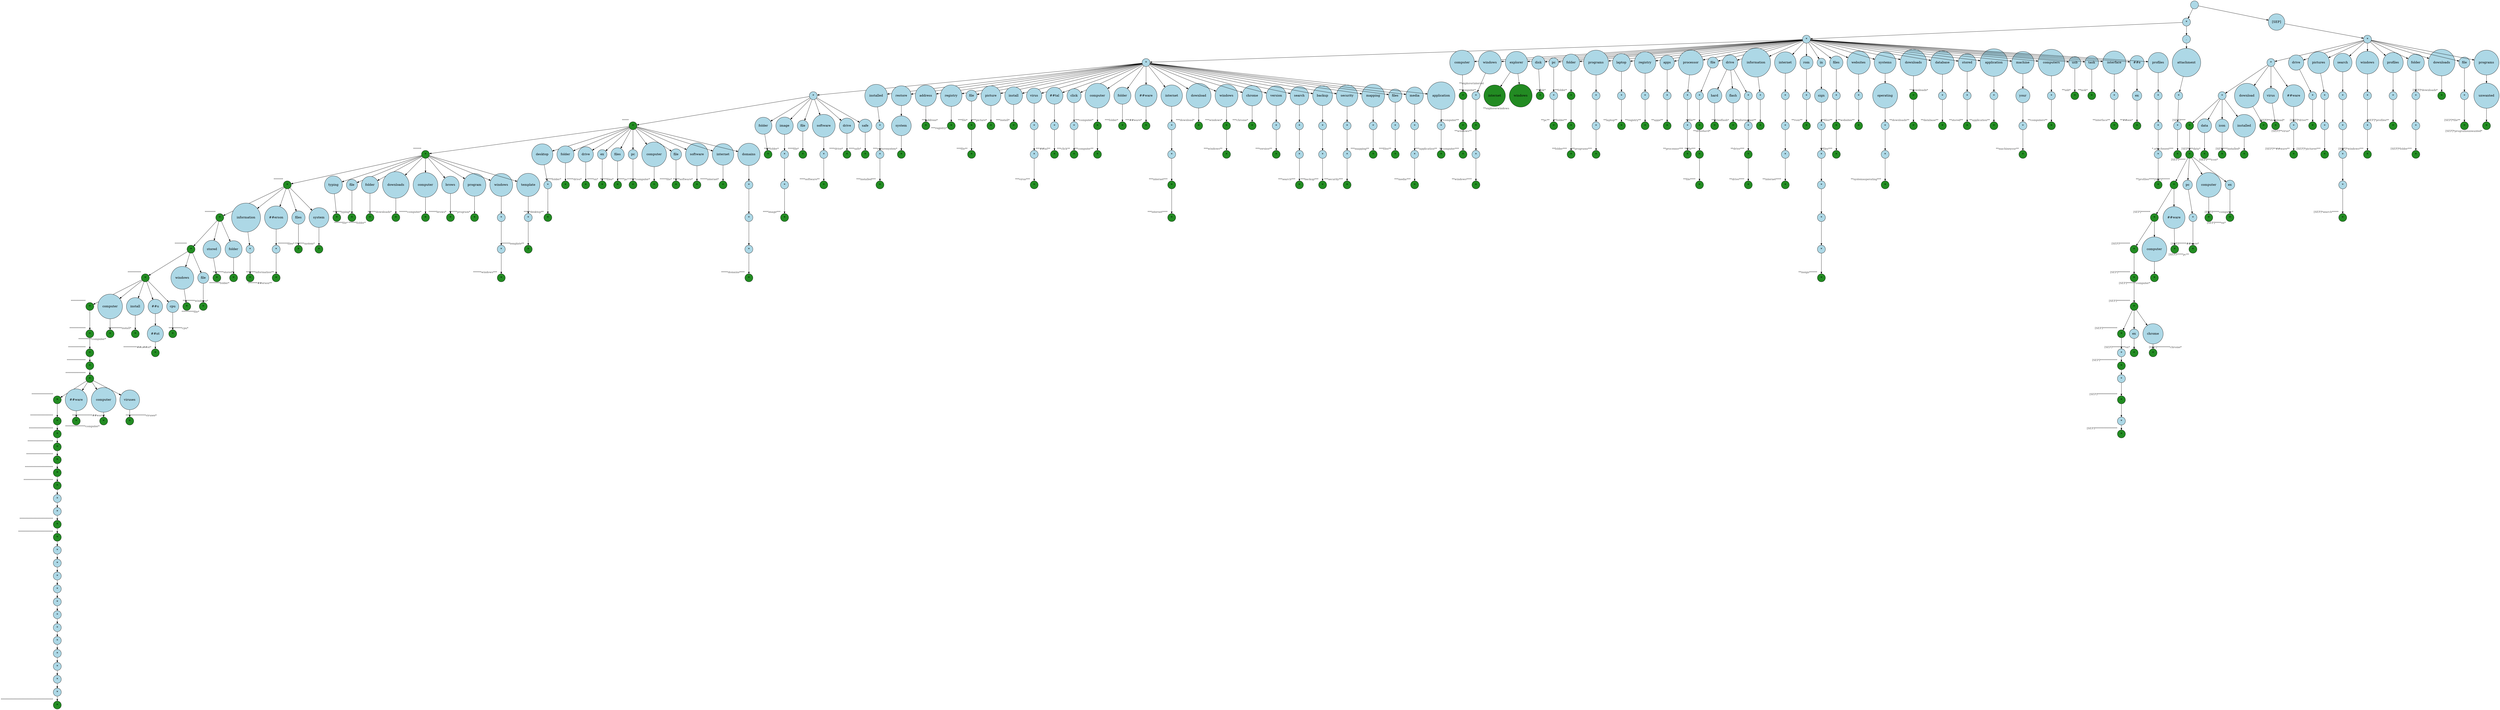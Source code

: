 digraph {
graph [
  nodesep=0.25,
  ranksep=0.3,
  splines=line
];
node [
  style=filled,
  fillcolor=lightblue,
  shape=circle
];
edge [
  arrowsize=0.8,
  color=black
];

94528248495312 [
  label=""
];
94528248534664 [
  label="*"
];
140706163447712 [
  label="*"
];
140706163447856 [
  label="*"
];
140706163448000 [
  label="*"
];
140706163448144 [
  label="*"
  xlabel=<<FONT COLOR="grey25" POINT-SIZE="12">*****</FONT>>
  fillcolor="forestgreen"
  color="black"
];
140706163448288 [
  label="*"
  xlabel=<<FONT COLOR="grey25" POINT-SIZE="12">******</FONT>>
  fillcolor="forestgreen"
  color="black"
];
140706163448432 [
  label="*"
  xlabel=<<FONT COLOR="grey25" POINT-SIZE="12">*******</FONT>>
  fillcolor="forestgreen"
  color="black"
];
140707357234288 [
  label="*"
  xlabel=<<FONT COLOR="grey25" POINT-SIZE="12">********</FONT>>
  fillcolor="forestgreen"
  color="black"
];
140707357235824 [
  label="*"
  xlabel=<<FONT COLOR="grey25" POINT-SIZE="12">*********</FONT>>
  fillcolor="forestgreen"
  color="black"
];
140707357232048 [
  label="*"
  xlabel=<<FONT COLOR="grey25" POINT-SIZE="12">**********</FONT>>
  fillcolor="forestgreen"
  color="black"
];
140707357232944 [
  label="*"
  xlabel=<<FONT COLOR="grey25" POINT-SIZE="12">***********</FONT>>
  fillcolor="forestgreen"
  color="black"
];
140707357239536 [
  label="*"
  xlabel=<<FONT COLOR="grey25" POINT-SIZE="12">************</FONT>>
  fillcolor="forestgreen"
  color="black"
];
140707357363440 [
  label="*"
  xlabel=<<FONT COLOR="grey25" POINT-SIZE="12">*************</FONT>>
  fillcolor="forestgreen"
  color="black"
];
140707357365040 [
  label="*"
  xlabel=<<FONT COLOR="grey25" POINT-SIZE="12">**************</FONT>>
  fillcolor="forestgreen"
  color="black"
];
140707357364080 [
  label="*"
  xlabel=<<FONT COLOR="grey25" POINT-SIZE="12">***************</FONT>>
  fillcolor="forestgreen"
  color="black"
];
140707357363376 [
  label="*"
  xlabel=<<FONT COLOR="grey25" POINT-SIZE="12">****************</FONT>>
  fillcolor="forestgreen"
  color="black"
];
140707357368624 [
  label="*"
  xlabel=<<FONT COLOR="grey25" POINT-SIZE="12">*****************</FONT>>
  fillcolor="forestgreen"
  color="black"
];
140707357369456 [
  label="*"
  xlabel=<<FONT COLOR="grey25" POINT-SIZE="12">******************</FONT>>
  fillcolor="forestgreen"
  color="black"
];
140707357371824 [
  label="*"
  xlabel=<<FONT COLOR="grey25" POINT-SIZE="12">*******************</FONT>>
  fillcolor="forestgreen"
  color="black"
];
140707357365104 [
  label="*"
  xlabel=<<FONT COLOR="grey25" POINT-SIZE="12">********************</FONT>>
  fillcolor="forestgreen"
  color="black"
];
140707357375728 [
  label="*"
  xlabel=<<FONT COLOR="grey25" POINT-SIZE="12">*********************</FONT>>
  fillcolor="forestgreen"
  color="black"
];
140707357374000 [
  label="*"
  xlabel=<<FONT COLOR="grey25" POINT-SIZE="12">**********************</FONT>>
  fillcolor="forestgreen"
  color="black"
];
140707357364976 [
  label="*"
];
140706162985280 [
  label="*"
];
140706162986240 [
  label="*"
  xlabel=<<FONT COLOR="grey25" POINT-SIZE="12">*************************</FONT>>
  fillcolor="forestgreen"
  color="black"
];
140706162986960 [
  label="*"
  xlabel=<<FONT COLOR="grey25" POINT-SIZE="12">**************************</FONT>>
  fillcolor="forestgreen"
  color="black"
];
140706162983280 [
  label="*"
];
140706162986000 [
  label="*"
];
140706162987200 [
  label="*"
];
140704979669584 [
  label="*"
];
140704979669904 [
  label="*"
];
140704979669504 [
  label="*"
];
140704979667104 [
  label="*"
];
140704979667904 [
  label="*"
];
140704979673264 [
  label="*"
];
140704979672384 [
  label="*"
];
140704979675104 [
  label="*"
];
140704979674384 [
  label="*"
];
140704979671824 [
  label="*"
  xlabel=<<FONT COLOR="grey25" POINT-SIZE="12">***************************************</FONT>>
  fillcolor="forestgreen"
  color="black"
];
140707357372656 [
  label="##ware"
];
140707357363632 [
  label="*"
  xlabel=<<FONT COLOR="grey25" POINT-SIZE="12">***************##ware*</FONT>>
  fillcolor="forestgreen"
  color="black"
];
140707357371568 [
  label="computer"
];
140706162988800 [
  label="*"
  xlabel=<<FONT COLOR="grey25" POINT-SIZE="12">***************computer*</FONT>>
  fillcolor="forestgreen"
  color="black"
];
140707357375600 [
  label="viruses"
];
140707357365232 [
  label="*"
  xlabel=<<FONT COLOR="grey25" POINT-SIZE="12">***************viruses*</FONT>>
  fillcolor="forestgreen"
  color="black"
];
140707357361392 [
  label="computer"
];
140707357375920 [
  label="*"
  xlabel=<<FONT COLOR="grey25" POINT-SIZE="12">**********computer*</FONT>>
  fillcolor="forestgreen"
  color="black"
];
140707357368432 [
  label="install"
];
140707357364208 [
  label="*"
  xlabel=<<FONT COLOR="grey25" POINT-SIZE="12">**********install*</FONT>>
  fillcolor="forestgreen"
  color="black"
];
140707357362480 [
  label="##u"
];
140707357368560 [
  label="##nt"
];
140707357372080 [
  label="*"
  xlabel=<<FONT COLOR="grey25" POINT-SIZE="12">**********##u##nt*</FONT>>
  fillcolor="forestgreen"
  color="black"
];
140707357362224 [
  label="cpu"
];
140707357365360 [
  label="*"
  xlabel=<<FONT COLOR="grey25" POINT-SIZE="12">**********cpu*</FONT>>
  fillcolor="forestgreen"
  color="black"
];
140707357374640 [
  label="windows"
];
140707357362736 [
  label="*"
  xlabel=<<FONT COLOR="grey25" POINT-SIZE="12">*********windows*</FONT>>
  fillcolor="forestgreen"
  color="black"
];
140707357363248 [
  label="file"
];
140707357362096 [
  label="*"
  xlabel=<<FONT COLOR="grey25" POINT-SIZE="12">*********file*</FONT>>
  fillcolor="forestgreen"
  color="black"
];
140707357371184 [
  label="stored"
];
140707357363888 [
  label="*"
  xlabel=<<FONT COLOR="grey25" POINT-SIZE="12">********stored*</FONT>>
  fillcolor="forestgreen"
  color="black"
];
140707357365680 [
  label="folder"
];
140707357368944 [
  label="*"
  xlabel=<<FONT COLOR="grey25" POINT-SIZE="12">********folder*</FONT>>
  fillcolor="forestgreen"
  color="black"
];
140707357360432 [
  label="information"
];
140707357366640 [
  label="*"
];
140707357364144 [
  label="*"
  xlabel=<<FONT COLOR="grey25" POINT-SIZE="12">*******information**</FONT>>
  fillcolor="forestgreen"
  color="black"
];
140707357367600 [
  label="##erson"
];
140707357374448 [
  label="*"
];
140707357370608 [
  label="*"
  xlabel=<<FONT COLOR="grey25" POINT-SIZE="12">*******##erson**</FONT>>
  fillcolor="forestgreen"
  color="black"
];
140707357362864 [
  label="files"
];
140707357371120 [
  label="*"
  xlabel=<<FONT COLOR="grey25" POINT-SIZE="12">*******files*</FONT>>
  fillcolor="forestgreen"
  color="black"
];
140707357370928 [
  label="system"
];
140707357367152 [
  label="*"
  xlabel=<<FONT COLOR="grey25" POINT-SIZE="12">*******system*</FONT>>
  fillcolor="forestgreen"
  color="black"
];
140707357367920 [
  label="typing"
];
140707357360944 [
  label="*"
  xlabel=<<FONT COLOR="grey25" POINT-SIZE="12">******typing*</FONT>>
  fillcolor="forestgreen"
  color="black"
];
140707357372912 [
  label="file"
];
140707357376048 [
  label="*"
  xlabel=<<FONT COLOR="grey25" POINT-SIZE="12">******file*</FONT>>
  fillcolor="forestgreen"
  color="black"
];
140707357362800 [
  label="folder"
];
140707357361776 [
  label="*"
  xlabel=<<FONT COLOR="grey25" POINT-SIZE="12">******folder*</FONT>>
  fillcolor="forestgreen"
  color="black"
];
140707357376432 [
  label="downloads"
];
140707357365744 [
  label="*"
  xlabel=<<FONT COLOR="grey25" POINT-SIZE="12">******downloads*</FONT>>
  fillcolor="forestgreen"
  color="black"
];
140707357372848 [
  label="computer"
];
140707357366512 [
  label="*"
  xlabel=<<FONT COLOR="grey25" POINT-SIZE="12">******computer*</FONT>>
  fillcolor="forestgreen"
  color="black"
];
140707357361456 [
  label="brows"
];
140707357360496 [
  label="*"
  xlabel=<<FONT COLOR="grey25" POINT-SIZE="12">******brows*</FONT>>
  fillcolor="forestgreen"
  color="black"
];
140707357366896 [
  label="program"
];
140707357364272 [
  label="*"
  xlabel=<<FONT COLOR="grey25" POINT-SIZE="12">******program*</FONT>>
  fillcolor="forestgreen"
  color="black"
];
140707357369712 [
  label="windows"
];
140707357374704 [
  label="*"
];
140707357365488 [
  label="*"
];
140707357370544 [
  label="*"
  xlabel=<<FONT COLOR="grey25" POINT-SIZE="12">******windows***</FONT>>
  fillcolor="forestgreen"
  color="black"
];
140707357375472 [
  label="template"
];
140707357371632 [
  label="*"
];
140707357373552 [
  label="*"
  xlabel=<<FONT COLOR="grey25" POINT-SIZE="12">******template**</FONT>>
  fillcolor="forestgreen"
  color="black"
];
140707357369776 [
  label="desktop"
];
140707357372400 [
  label="*"
];
140707357361136 [
  label="*"
  xlabel=<<FONT COLOR="grey25" POINT-SIZE="12">*****desktop**</FONT>>
  fillcolor="forestgreen"
  color="black"
];
140707357370096 [
  label="folder"
];
140707357360176 [
  label="*"
  xlabel=<<FONT COLOR="grey25" POINT-SIZE="12">*****folder*</FONT>>
  fillcolor="forestgreen"
  color="black"
];
140707357362928 [
  label="drive"
];
140707356775472 [
  label="*"
  xlabel=<<FONT COLOR="grey25" POINT-SIZE="12">*****drive*</FONT>>
  fillcolor="forestgreen"
  color="black"
];
140707357498496 [
  label="ex"
];
140707356778928 [
  label="*"
  xlabel=<<FONT COLOR="grey25" POINT-SIZE="12">*****ex*</FONT>>
  fillcolor="forestgreen"
  color="black"
];
140707356770992 [
  label="files"
];
140707356777200 [
  label="*"
  xlabel=<<FONT COLOR="grey25" POINT-SIZE="12">*****files*</FONT>>
  fillcolor="forestgreen"
  color="black"
];
140707357498640 [
  label="pc"
];
140707356770736 [
  label="*"
  xlabel=<<FONT COLOR="grey25" POINT-SIZE="12">*****pc*</FONT>>
  fillcolor="forestgreen"
  color="black"
];
140707356775984 [
  label="computer"
];
140707356780976 [
  label="*"
  xlabel=<<FONT COLOR="grey25" POINT-SIZE="12">*****computer*</FONT>>
  fillcolor="forestgreen"
  color="black"
];
140707356777328 [
  label="file"
];
140707356772208 [
  label="*"
  xlabel=<<FONT COLOR="grey25" POINT-SIZE="12">*****file*</FONT>>
  fillcolor="forestgreen"
  color="black"
];
140707356780400 [
  label="software"
];
140707356779824 [
  label="*"
  xlabel=<<FONT COLOR="grey25" POINT-SIZE="12">*****software*</FONT>>
  fillcolor="forestgreen"
  color="black"
];
140707356783472 [
  label="internet"
];
140707356781872 [
  label="*"
  xlabel=<<FONT COLOR="grey25" POINT-SIZE="12">*****internet*</FONT>>
  fillcolor="forestgreen"
  color="black"
];
140707356771504 [
  label="domains"
];
140707356782064 [
  label="*"
];
140707356772720 [
  label="*"
];
140707356779632 [
  label="*"
];
140707356785904 [
  label="*"
  xlabel=<<FONT COLOR="grey25" POINT-SIZE="12">*****domains****</FONT>>
  fillcolor="forestgreen"
  color="black"
];
140707356783024 [
  label="folder"
];
140707356783728 [
  label="*"
  xlabel=<<FONT COLOR="grey25" POINT-SIZE="12">****folder*</FONT>>
  fillcolor="forestgreen"
  color="black"
];
140707356786608 [
  label="image"
];
140707356780080 [
  label="*"
];
140707356772976 [
  label="*"
];
140707356784432 [
  label="*"
  xlabel=<<FONT COLOR="grey25" POINT-SIZE="12">****image***</FONT>>
  fillcolor="forestgreen"
  color="black"
];
140707356777520 [
  label="file"
];
140707356782896 [
  label="*"
  xlabel=<<FONT COLOR="grey25" POINT-SIZE="12">****file*</FONT>>
  fillcolor="forestgreen"
  color="black"
];
140707356779696 [
  label="software"
];
140707356782512 [
  label="*"
];
140707356773680 [
  label="*"
  xlabel=<<FONT COLOR="grey25" POINT-SIZE="12">****software**</FONT>>
  fillcolor="forestgreen"
  color="black"
];
140707356774704 [
  label="drive"
];
140707356782000 [
  label="*"
  xlabel=<<FONT COLOR="grey25" POINT-SIZE="12">****drive*</FONT>>
  fillcolor="forestgreen"
  color="black"
];
140707356781424 [
  label="safe"
];
140707356770800 [
  label="*"
  xlabel=<<FONT COLOR="grey25" POINT-SIZE="12">****safe*</FONT>>
  fillcolor="forestgreen"
  color="black"
];
140707356773616 [
  label="installed"
];
140707356780592 [
  label="*"
];
140707356784240 [
  label="*"
];
140707356785392 [
  label="*"
  xlabel=<<FONT COLOR="grey25" POINT-SIZE="12">***installed***</FONT>>
  fillcolor="forestgreen"
  color="black"
];
140707356776176 [
  label="restore"
];
140707356781232 [
  label="system"
];
140707356775408 [
  label="*"
  xlabel=<<FONT COLOR="grey25" POINT-SIZE="12">***restoresystem*</FONT>>
  fillcolor="forestgreen"
  color="black"
];
140707356782640 [
  label="address"
];
140707356784624 [
  label="*"
  xlabel=<<FONT COLOR="grey25" POINT-SIZE="12">***address*</FONT>>
  fillcolor="forestgreen"
  color="black"
];
140707356773232 [
  label="registry"
];
140707356774640 [
  label="*"
  xlabel=<<FONT COLOR="grey25" POINT-SIZE="12">***registry*</FONT>>
  fillcolor="forestgreen"
  color="black"
];
140707357500032 [
  label="file"
];
140707356784048 [
  label="*"
  xlabel=<<FONT COLOR="grey25" POINT-SIZE="12">***file*</FONT>>
  fillcolor="forestgreen"
  color="black"
];
140707356786352 [
  label="*"
  xlabel=<<FONT COLOR="grey25" POINT-SIZE="12">***file**</FONT>>
  fillcolor="forestgreen"
  color="black"
];
140707356780208 [
  label="picture"
];
140707356777456 [
  label="*"
  xlabel=<<FONT COLOR="grey25" POINT-SIZE="12">***picture*</FONT>>
  fillcolor="forestgreen"
  color="black"
];
140707356780464 [
  label="install"
];
140707356779056 [
  label="*"
  xlabel=<<FONT COLOR="grey25" POINT-SIZE="12">***install*</FONT>>
  fillcolor="forestgreen"
  color="black"
];
140707356780656 [
  label="virus"
];
140707356782832 [
  label="*"
];
140707356780912 [
  label="*"
];
140707356779888 [
  label="*"
  xlabel=<<FONT COLOR="grey25" POINT-SIZE="12">***virus***</FONT>>
  fillcolor="forestgreen"
  color="black"
];
140707356771440 [
  label="##tal"
];
140707356783216 [
  label="*"
];
140707356772528 [
  label="*"
  xlabel=<<FONT COLOR="grey25" POINT-SIZE="12">***##tal**</FONT>>
  fillcolor="forestgreen"
  color="black"
];
140707356778736 [
  label="click"
];
140707356779952 [
  label="*"
];
140707356777136 [
  label="*"
  xlabel=<<FONT COLOR="grey25" POINT-SIZE="12">***click**</FONT>>
  fillcolor="forestgreen"
  color="black"
];
140707356770352 [
  label="computer"
];
140707356778864 [
  label="*"
  xlabel=<<FONT COLOR="grey25" POINT-SIZE="12">***computer*</FONT>>
  fillcolor="forestgreen"
  color="black"
];
140707356775792 [
  label="*"
  xlabel=<<FONT COLOR="grey25" POINT-SIZE="12">***computer**</FONT>>
  fillcolor="forestgreen"
  color="black"
];
140707356785712 [
  label="folder"
];
140707356775152 [
  label="*"
  xlabel=<<FONT COLOR="grey25" POINT-SIZE="12">***folder*</FONT>>
  fillcolor="forestgreen"
  color="black"
];
140707356770928 [
  label="##ware"
];
140707356786288 [
  label="*"
  xlabel=<<FONT COLOR="grey25" POINT-SIZE="12">***##ware*</FONT>>
  fillcolor="forestgreen"
  color="black"
];
140707356785008 [
  label="internet"
];
140707356784304 [
  label="*"
];
140707356782960 [
  label="*"
];
140707356771952 [
  label="*"
  xlabel=<<FONT COLOR="grey25" POINT-SIZE="12">***internet***</FONT>>
  fillcolor="forestgreen"
  color="black"
];
140707356782704 [
  label="*"
  xlabel=<<FONT COLOR="grey25" POINT-SIZE="12">***internet****</FONT>>
  fillcolor="forestgreen"
  color="black"
];
140707356778608 [
  label="download"
];
140707356776304 [
  label="*"
  xlabel=<<FONT COLOR="grey25" POINT-SIZE="12">***download*</FONT>>
  fillcolor="forestgreen"
  color="black"
];
140707356774192 [
  label="windows"
];
140707356780144 [
  label="*"
  xlabel=<<FONT COLOR="grey25" POINT-SIZE="12">***windows*</FONT>>
  fillcolor="forestgreen"
  color="black"
];
140707356781168 [
  label="*"
  xlabel=<<FONT COLOR="grey25" POINT-SIZE="12">***windows**</FONT>>
  fillcolor="forestgreen"
  color="black"
];
140707356780784 [
  label="chrome"
];
140707356783280 [
  label="*"
  xlabel=<<FONT COLOR="grey25" POINT-SIZE="12">***chrome*</FONT>>
  fillcolor="forestgreen"
  color="black"
];
140707357671728 [
  label="version"
];
140707357674224 [
  label="*"
];
140707357677040 [
  label="*"
  xlabel=<<FONT COLOR="grey25" POINT-SIZE="12">***version**</FONT>>
  fillcolor="forestgreen"
  color="black"
];
140707357671984 [
  label="search"
];
140707357677360 [
  label="*"
];
140707357673904 [
  label="*"
];
140707357685936 [
  label="*"
  xlabel=<<FONT COLOR="grey25" POINT-SIZE="12">***search***</FONT>>
  fillcolor="forestgreen"
  color="black"
];
140707357680304 [
  label="backup"
];
140707357682224 [
  label="*"
];
140707357680496 [
  label="*"
];
140707357681392 [
  label="*"
  xlabel=<<FONT COLOR="grey25" POINT-SIZE="12">***backup***</FONT>>
  fillcolor="forestgreen"
  color="black"
];
140707357676016 [
  label="security"
];
140707357675888 [
  label="*"
];
140707357684656 [
  label="*"
];
140707357679856 [
  label="*"
  xlabel=<<FONT COLOR="grey25" POINT-SIZE="12">***security***</FONT>>
  fillcolor="forestgreen"
  color="black"
];
140707357678064 [
  label="mapping"
];
140707357672432 [
  label="*"
];
140707357671664 [
  label="*"
  xlabel=<<FONT COLOR="grey25" POINT-SIZE="12">***mapping**</FONT>>
  fillcolor="forestgreen"
  color="black"
];
140707357672560 [
  label="files"
];
140707357678704 [
  label="*"
];
140707357672496 [
  label="*"
  xlabel=<<FONT COLOR="grey25" POINT-SIZE="12">***files**</FONT>>
  fillcolor="forestgreen"
  color="black"
];
140707357684528 [
  label="media"
];
140707357678384 [
  label="*"
];
140707357686704 [
  label="*"
];
140707357681904 [
  label="*"
  xlabel=<<FONT COLOR="grey25" POINT-SIZE="12">***media***</FONT>>
  fillcolor="forestgreen"
  color="black"
];
140707357679344 [
  label="application"
];
140707357686000 [
  label="*"
];
140707357671600 [
  label="*"
  xlabel=<<FONT COLOR="grey25" POINT-SIZE="12">***application**</FONT>>
  fillcolor="forestgreen"
  color="black"
];
140707357686832 [
  label="computer"
];
140707357681072 [
  label="*"
  xlabel=<<FONT COLOR="grey25" POINT-SIZE="12">**computer*</FONT>>
  fillcolor="forestgreen"
  color="black"
];
140707357683696 [
  label="*"
  xlabel=<<FONT COLOR="grey25" POINT-SIZE="12">**computer**</FONT>>
  fillcolor="forestgreen"
  color="black"
];
140707357674160 [
  label="*"
  xlabel=<<FONT COLOR="grey25" POINT-SIZE="12">**computer***</FONT>>
  fillcolor="forestgreen"
  color="black"
];
140707357680240 [
  label="windows"
];
140707357673008 [
  label="*"
];
140707357682608 [
  label="*"
  xlabel=<<FONT COLOR="grey25" POINT-SIZE="12">**windows**</FONT>>
  fillcolor="forestgreen"
  color="black"
];
140707357684144 [
  label="*"
];
140707357685744 [
  label="*"
  xlabel=<<FONT COLOR="grey25" POINT-SIZE="12">**windows****</FONT>>
  fillcolor="forestgreen"
  color="black"
];
140707357687472 [
  label="explorer"
];
140707357683120 [
  label="internet"
  xlabel=<<FONT COLOR="grey25" POINT-SIZE="12">**explorerinternet</FONT>>
  fillcolor="forestgreen"
  color="black"
];
140707357679920 [
  label="windows"
  xlabel=<<FONT COLOR="grey25" POINT-SIZE="12">**explorerwindows</FONT>>
  fillcolor="forestgreen"
  color="black"
];
140707357161776 [
  label="disk"
];
140707357161728 [
  label="*"
  xlabel=<<FONT COLOR="grey25" POINT-SIZE="12">**disk*</FONT>>
  fillcolor="forestgreen"
  color="black"
];
140707357161152 [
  label="pc"
];
140707357162880 [
  label="*"
];
140707357163072 [
  label="*"
  xlabel=<<FONT COLOR="grey25" POINT-SIZE="12">**pc**</FONT>>
  fillcolor="forestgreen"
  color="black"
];
140707357684080 [
  label="folder"
];
140707357687088 [
  label="*"
  xlabel=<<FONT COLOR="grey25" POINT-SIZE="12">**folder*</FONT>>
  fillcolor="forestgreen"
  color="black"
];
140707357681520 [
  label="*"
  xlabel=<<FONT COLOR="grey25" POINT-SIZE="12">**folder**</FONT>>
  fillcolor="forestgreen"
  color="black"
];
140707357685296 [
  label="*"
  xlabel=<<FONT COLOR="grey25" POINT-SIZE="12">**folder***</FONT>>
  fillcolor="forestgreen"
  color="black"
];
140707357671920 [
  label="programs"
];
140707357683568 [
  label="*"
];
140707357672304 [
  label="*"
];
140707357675376 [
  label="*"
  xlabel=<<FONT COLOR="grey25" POINT-SIZE="12">**programs***</FONT>>
  fillcolor="forestgreen"
  color="black"
];
140707357682032 [
  label="laptop"
];
140707357671536 [
  label="*"
];
140707357678640 [
  label="*"
  xlabel=<<FONT COLOR="grey25" POINT-SIZE="12">**laptop**</FONT>>
  fillcolor="forestgreen"
  color="black"
];
140707357684848 [
  label="registry"
];
140707357681200 [
  label="*"
];
140707357684464 [
  label="*"
  xlabel=<<FONT COLOR="grey25" POINT-SIZE="12">**registry**</FONT>>
  fillcolor="forestgreen"
  color="black"
];
140706163426912 [
  label="apps"
];
140706163427104 [
  label="*"
];
140707357672112 [
  label="*"
  xlabel=<<FONT COLOR="grey25" POINT-SIZE="12">**apps**</FONT>>
  fillcolor="forestgreen"
  color="black"
];
140707357676272 [
  label="processor"
];
140707357679216 [
  label="*"
];
140707357682416 [
  label="*"
];
140707357686896 [
  label="*"
  xlabel=<<FONT COLOR="grey25" POINT-SIZE="12">**processor***</FONT>>
  fillcolor="forestgreen"
  color="black"
];
140706163428352 [
  label="file"
];
140706163425424 [
  label="*"
];
140707357686448 [
  label="*"
  xlabel=<<FONT COLOR="grey25" POINT-SIZE="12">**file**</FONT>>
  fillcolor="forestgreen"
  color="black"
];
140707357680944 [
  label="*"
  xlabel=<<FONT COLOR="grey25" POINT-SIZE="12">**file***</FONT>>
  fillcolor="forestgreen"
  color="black"
];
140707357673648 [
  label="*"
  xlabel=<<FONT COLOR="grey25" POINT-SIZE="12">**file****</FONT>>
  fillcolor="forestgreen"
  color="black"
];
140706163429696 [
  label="drive"
];
140707357671856 [
  label="hard"
];
140707357685104 [
  label="*"
  xlabel=<<FONT COLOR="grey25" POINT-SIZE="12">**drivehard*</FONT>>
  fillcolor="forestgreen"
  color="black"
];
140707357683440 [
  label="flash"
];
140707357674480 [
  label="*"
  xlabel=<<FONT COLOR="grey25" POINT-SIZE="12">**driveflash*</FONT>>
  fillcolor="forestgreen"
  color="black"
];
140707357675056 [
  label="*"
];
140707357672240 [
  label="*"
];
140707357686256 [
  label="*"
  xlabel=<<FONT COLOR="grey25" POINT-SIZE="12">**drive***</FONT>>
  fillcolor="forestgreen"
  color="black"
];
140707357673520 [
  label="*"
  xlabel=<<FONT COLOR="grey25" POINT-SIZE="12">**drive****</FONT>>
  fillcolor="forestgreen"
  color="black"
];
140707357677936 [
  label="information"
];
140707357517616 [
  label="*"
];
140707357509936 [
  label="*"
  xlabel=<<FONT COLOR="grey25" POINT-SIZE="12">**information**</FONT>>
  fillcolor="forestgreen"
  color="black"
];
140707357511600 [
  label="internet"
];
140707357519088 [
  label="*"
];
140707357519344 [
  label="*"
];
140707357513136 [
  label="*"
];
140707357519280 [
  label="*"
  xlabel=<<FONT COLOR="grey25" POINT-SIZE="12">**internet****</FONT>>
  fillcolor="forestgreen"
  color="black"
];
140706163433632 [
  label="rom"
];
140706163434592 [
  label="*"
];
140706163434352 [
  label="*"
  xlabel=<<FONT COLOR="grey25" POINT-SIZE="12">**rom**</FONT>>
  fillcolor="forestgreen"
  color="black"
];
140706163434112 [
  label="in"
];
140707357518320 [
  label="sign"
];
140707357510320 [
  label="*"
];
140707357519408 [
  label="*"
];
140707357522544 [
  label="*"
];
140707357519536 [
  label="*"
];
140707357508848 [
  label="*"
];
140707357512624 [
  label="*"
  xlabel=<<FONT COLOR="grey25" POINT-SIZE="12">**insign******</FONT>>
  fillcolor="forestgreen"
  color="black"
];
140706163432432 [
  label="files"
];
140707357519920 [
  label="*"
];
140707357520112 [
  label="*"
  xlabel=<<FONT COLOR="grey25" POINT-SIZE="12">**files**</FONT>>
  fillcolor="forestgreen"
  color="black"
];
140707357517808 [
  label="*"
  xlabel=<<FONT COLOR="grey25" POINT-SIZE="12">**files***</FONT>>
  fillcolor="forestgreen"
  color="black"
];
140707357523248 [
  label="websites"
];
140707357516656 [
  label="*"
];
140707357522928 [
  label="*"
  xlabel=<<FONT COLOR="grey25" POINT-SIZE="12">**websites**</FONT>>
  fillcolor="forestgreen"
  color="black"
];
140707357512560 [
  label="systems"
];
140707357519024 [
  label="operating"
];
140707357509808 [
  label="*"
];
140707357517424 [
  label="*"
];
140707357508336 [
  label="*"
  xlabel=<<FONT COLOR="grey25" POINT-SIZE="12">**systemsoperating***</FONT>>
  fillcolor="forestgreen"
  color="black"
];
140707357509680 [
  label="downloads"
];
140707357516208 [
  label="*"
  xlabel=<<FONT COLOR="grey25" POINT-SIZE="12">**downloads*</FONT>>
  fillcolor="forestgreen"
  color="black"
];
140707357523568 [
  label="*"
  xlabel=<<FONT COLOR="grey25" POINT-SIZE="12">**downloads**</FONT>>
  fillcolor="forestgreen"
  color="black"
];
140707357515248 [
  label="database"
];
140707357513008 [
  label="*"
];
140707357517360 [
  label="*"
  xlabel=<<FONT COLOR="grey25" POINT-SIZE="12">**database**</FONT>>
  fillcolor="forestgreen"
  color="black"
];
140707357523440 [
  label="stored"
];
140707357509168 [
  label="*"
];
140707357508080 [
  label="*"
  xlabel=<<FONT COLOR="grey25" POINT-SIZE="12">**stored**</FONT>>
  fillcolor="forestgreen"
  color="black"
];
140707357514224 [
  label="application"
];
140707357513968 [
  label="*"
];
140707357522032 [
  label="*"
  xlabel=<<FONT COLOR="grey25" POINT-SIZE="12">**application**</FONT>>
  fillcolor="forestgreen"
  color="black"
];
140707357509104 [
  label="machine"
];
140707357519856 [
  label="your"
];
140707357510832 [
  label="*"
];
140707357516848 [
  label="*"
  xlabel=<<FONT COLOR="grey25" POINT-SIZE="12">**machineyour**</FONT>>
  fillcolor="forestgreen"
  color="black"
];
140707357517552 [
  label="computers"
];
140707357522480 [
  label="*"
];
140707357512112 [
  label="*"
  xlabel=<<FONT COLOR="grey25" POINT-SIZE="12">**computers**</FONT>>
  fillcolor="forestgreen"
  color="black"
];
140706163431040 [
  label="usb"
];
140706163439104 [
  label="*"
  xlabel=<<FONT COLOR="grey25" POINT-SIZE="12">**usb*</FONT>>
  fillcolor="forestgreen"
  color="black"
];
140706163440832 [
  label="task"
];
140707356917904 [
  label="*"
  xlabel=<<FONT COLOR="grey25" POINT-SIZE="12">**task*</FONT>>
  fillcolor="forestgreen"
  color="black"
];
140707357523376 [
  label="interface"
];
140707357508592 [
  label="*"
];
140707357522800 [
  label="*"
  xlabel=<<FONT COLOR="grey25" POINT-SIZE="12">**interface**</FONT>>
  fillcolor="forestgreen"
  color="black"
];
140707356918768 [
  label="##e"
];
140707356918960 [
  label="ex"
];
140707357514544 [
  label="*"
  xlabel=<<FONT COLOR="grey25" POINT-SIZE="12">**##eex*</FONT>>
  fillcolor="forestgreen"
  color="black"
];
140707357518064 [
  label="profiles"
];
140707357507888 [
  label="*"
];
140707357518384 [
  label="*"
];
140707357522096 [
  label="*"
];
140707357517744 [
  label="*"
  xlabel=<<FONT COLOR="grey25" POINT-SIZE="12">**profiles****</FONT>>
  fillcolor="forestgreen"
  color="black"
];
140706163447808 [
  label="."
];
140707357509616 [
  label="attachment"
];
140707357521136 [
  label="*"
];
140707357512688 [
  label="*"
];
140707357510192 [
  label="*"
  xlabel=<<FONT COLOR="grey25" POINT-SIZE="12">*.attachment***</FONT>>
  fillcolor="forestgreen"
  color="black"
];
140707358456448 [
  label="[SEP]"
];
140707356922368 [
  label="*"
];
140707356922560 [
  label="*"
];
140707357509552 [
  label="*"
];
140707357513840 [
  label="*"
  xlabel=<<FONT COLOR="grey25" POINT-SIZE="12">[SEP]****</FONT>>
  fillcolor="forestgreen"
  color="black"
];
140707357519472 [
  label="*"
  xlabel=<<FONT COLOR="grey25" POINT-SIZE="12">[SEP]*****</FONT>>
  fillcolor="forestgreen"
  color="black"
];
140707357512176 [
  label="*"
  xlabel=<<FONT COLOR="grey25" POINT-SIZE="12">[SEP]******</FONT>>
  fillcolor="forestgreen"
  color="black"
];
140707357516592 [
  label="*"
  xlabel=<<FONT COLOR="grey25" POINT-SIZE="12">[SEP]*******</FONT>>
  fillcolor="forestgreen"
  color="black"
];
140707357516784 [
  label="*"
  xlabel=<<FONT COLOR="grey25" POINT-SIZE="12">[SEP]********</FONT>>
  fillcolor="forestgreen"
  color="black"
];
140707357511152 [
  label="*"
  xlabel=<<FONT COLOR="grey25" POINT-SIZE="12">[SEP]*********</FONT>>
  fillcolor="forestgreen"
  color="black"
];
140707357508464 [
  label="*"
  xlabel=<<FONT COLOR="grey25" POINT-SIZE="12">[SEP]**********</FONT>>
  fillcolor="forestgreen"
  color="black"
];
140707357514160 [
  label="*"
  xlabel=<<FONT COLOR="grey25" POINT-SIZE="12">[SEP]***********</FONT>>
  fillcolor="forestgreen"
  color="black"
];
140707357523056 [
  label="*"
];
140707357523760 [
  label="*"
  xlabel=<<FONT COLOR="grey25" POINT-SIZE="12">[SEP]*************</FONT>>
  fillcolor="forestgreen"
  color="black"
];
140707357514352 [
  label="*"
];
140707357508912 [
  label="*"
  xlabel=<<FONT COLOR="grey25" POINT-SIZE="12">[SEP]***************</FONT>>
  fillcolor="forestgreen"
  color="black"
];
140707357508208 [
  label="*"
];
140707357521264 [
  label="*"
  xlabel=<<FONT COLOR="grey25" POINT-SIZE="12">[SEP]*****************</FONT>>
  fillcolor="forestgreen"
  color="black"
];
140707357513648 [
  label="ex"
];
140707357515824 [
  label="*"
  xlabel=<<FONT COLOR="grey25" POINT-SIZE="12">[SEP]**********ex*</FONT>>
  fillcolor="forestgreen"
  color="black"
];
140707357519984 [
  label="chrome"
];
140706161811952 [
  label="*"
  xlabel=<<FONT COLOR="grey25" POINT-SIZE="12">[SEP]**********chrome*</FONT>>
  fillcolor="forestgreen"
  color="black"
];
140706161819504 [
  label="computer"
];
140706161817584 [
  label="*"
  xlabel=<<FONT COLOR="grey25" POINT-SIZE="12">[SEP]*******computer*</FONT>>
  fillcolor="forestgreen"
  color="black"
];
140706161808432 [
  label="##ware"
];
140706161804336 [
  label="*"
  xlabel=<<FONT COLOR="grey25" POINT-SIZE="12">[SEP]******##ware*</FONT>>
  fillcolor="forestgreen"
  color="black"
];
140706161818992 [
  label="pc"
];
140706161807664 [
  label="*"
];
140706161807984 [
  label="*"
  xlabel=<<FONT COLOR="grey25" POINT-SIZE="12">[SEP]*****pc**</FONT>>
  fillcolor="forestgreen"
  color="black"
];
140706161813424 [
  label="computer"
];
140706161813168 [
  label="*"
  xlabel=<<FONT COLOR="grey25" POINT-SIZE="12">[SEP]*****computer*</FONT>>
  fillcolor="forestgreen"
  color="black"
];
140706161805488 [
  label="ex"
];
140706161809584 [
  label="*"
  xlabel=<<FONT COLOR="grey25" POINT-SIZE="12">[SEP]*****ex*</FONT>>
  fillcolor="forestgreen"
  color="black"
];
140706161814384 [
  label="data"
];
140706161812528 [
  label="*"
  xlabel=<<FONT COLOR="grey25" POINT-SIZE="12">[SEP]***data*</FONT>>
  fillcolor="forestgreen"
  color="black"
];
140706161808880 [
  label="icon"
];
140706161803824 [
  label="*"
  xlabel=<<FONT COLOR="grey25" POINT-SIZE="12">[SEP]***icon*</FONT>>
  fillcolor="forestgreen"
  color="black"
];
140706161812400 [
  label="installed"
];
140706161814576 [
  label="*"
  xlabel=<<FONT COLOR="grey25" POINT-SIZE="12">[SEP]***installed*</FONT>>
  fillcolor="forestgreen"
  color="black"
];
140706161806384 [
  label="download"
];
140706161806512 [
  label="*"
  xlabel=<<FONT COLOR="grey25" POINT-SIZE="12">[SEP]**download*</FONT>>
  fillcolor="forestgreen"
  color="black"
];
140706161819120 [
  label="virus"
];
140706161810992 [
  label="*"
  xlabel=<<FONT COLOR="grey25" POINT-SIZE="12">[SEP]**virus*</FONT>>
  fillcolor="forestgreen"
  color="black"
];
140706161808688 [
  label="##ware"
];
140706161806064 [
  label="*"
];
140706161814064 [
  label="*"
  xlabel=<<FONT COLOR="grey25" POINT-SIZE="12">[SEP]**##ware**</FONT>>
  fillcolor="forestgreen"
  color="black"
];
140706161807216 [
  label="drive"
];
140706161814768 [
  label="*"
];
140706161815472 [
  label="*"
  xlabel=<<FONT COLOR="grey25" POINT-SIZE="12">[SEP]*drive**</FONT>>
  fillcolor="forestgreen"
  color="black"
];
140706161810544 [
  label="pictures"
];
140706161808816 [
  label="*"
];
140706161814640 [
  label="*"
];
140706161818672 [
  label="*"
  xlabel=<<FONT COLOR="grey25" POINT-SIZE="12">[SEP]*pictures***</FONT>>
  fillcolor="forestgreen"
  color="black"
];
140706161808752 [
  label="search"
];
140706161818928 [
  label="*"
];
140706161815664 [
  label="*"
];
140706161813104 [
  label="*"
];
140706161815728 [
  label="*"
];
140706161809776 [
  label="*"
  xlabel=<<FONT COLOR="grey25" POINT-SIZE="12">[SEP]*search*****</FONT>>
  fillcolor="forestgreen"
  color="black"
];
140706161812976 [
  label="windows"
];
140706161813552 [
  label="*"
];
140706161803696 [
  label="*"
];
140706161815024 [
  label="*"
  xlabel=<<FONT COLOR="grey25" POINT-SIZE="12">[SEP]*windows***</FONT>>
  fillcolor="forestgreen"
  color="black"
];
140706161817328 [
  label="profiles"
];
140706161819312 [
  label="*"
];
140706161818608 [
  label="*"
  xlabel=<<FONT COLOR="grey25" POINT-SIZE="12">[SEP]*profiles**</FONT>>
  fillcolor="forestgreen"
  color="black"
];
140706161803760 [
  label="folder"
];
140706161804912 [
  label="*"
];
140706161812656 [
  label="*"
];
140706161815152 [
  label="*"
  xlabel=<<FONT COLOR="grey25" POINT-SIZE="12">[SEP]*folder***</FONT>>
  fillcolor="forestgreen"
  color="black"
];
140706161807728 [
  label="downloads"
];
140706161816304 [
  label="*"
  xlabel=<<FONT COLOR="grey25" POINT-SIZE="12">[SEP]*downloads*</FONT>>
  fillcolor="forestgreen"
  color="black"
];
140706161814128 [
  label="file"
];
140706161807856 [
  label="*"
];
140706161808368 [
  label="*"
  xlabel=<<FONT COLOR="grey25" POINT-SIZE="12">[SEP]*file**</FONT>>
  fillcolor="forestgreen"
  color="black"
];
140706161813040 [
  label="programs"
];
140706161810736 [
  label="unwanted"
];
140706161813616 [
  label="*"
  xlabel=<<FONT COLOR="grey25" POINT-SIZE="12">[SEP]*programsunwanted*</FONT>>
  fillcolor="forestgreen"
  color="black"
];
140704979674384 -> 140704979671824 [

];
140704979675104 -> 140704979674384 [

];
140704979672384 -> 140704979675104 [

];
140704979673264 -> 140704979672384 [

];
140704979667904 -> 140704979673264 [

];
140704979667104 -> 140704979667904 [

];
140704979669504 -> 140704979667104 [

];
140704979669904 -> 140704979669504 [

];
140704979669584 -> 140704979669904 [

];
140706162987200 -> 140704979669584 [

];
140706162986000 -> 140706162987200 [

];
140706162983280 -> 140706162986000 [

];
140706162986960 -> 140706162983280 [

];
140706162986240 -> 140706162986960 [

];
140706162985280 -> 140706162986240 [

];
140707357364976 -> 140706162985280 [

];
140707357374000 -> 140707357364976 [

];
140707357375728 -> 140707357374000 [

];
140707357365104 -> 140707357375728 [

];
140707357371824 -> 140707357365104 [

];
140707357369456 -> 140707357371824 [

];
140707357368624 -> 140707357369456 [

];
140707357363376 -> 140707357368624 [

];
140707357364080 -> 140707357363376 [

];
140707357372656 -> 140707357363632 [

];
140707357364080 -> 140707357372656 [

];
140707357371568 -> 140706162988800 [

];
140707357364080 -> 140707357371568 [

];
140707357375600 -> 140707357365232 [

];
140707357364080 -> 140707357375600 [

];
140707357365040 -> 140707357364080 [

];
140707357363440 -> 140707357365040 [

];
140707357239536 -> 140707357363440 [

];
140707357232944 -> 140707357239536 [

];
140707357232048 -> 140707357232944 [

];
140707357361392 -> 140707357375920 [

];
140707357232048 -> 140707357361392 [

];
140707357368432 -> 140707357364208 [

];
140707357232048 -> 140707357368432 [

];
140707357368560 -> 140707357372080 [

];
140707357362480 -> 140707357368560 [

];
140707357232048 -> 140707357362480 [

];
140707357362224 -> 140707357365360 [

];
140707357232048 -> 140707357362224 [

];
140707357235824 -> 140707357232048 [

];
140707357374640 -> 140707357362736 [

];
140707357235824 -> 140707357374640 [

];
140707357363248 -> 140707357362096 [

];
140707357235824 -> 140707357363248 [

];
140707357234288 -> 140707357235824 [

];
140707357371184 -> 140707357363888 [

];
140707357234288 -> 140707357371184 [

];
140707357365680 -> 140707357368944 [

];
140707357234288 -> 140707357365680 [

];
140706163448432 -> 140707357234288 [

];
140707357366640 -> 140707357364144 [

];
140707357360432 -> 140707357366640 [

];
140706163448432 -> 140707357360432 [

];
140707357374448 -> 140707357370608 [

];
140707357367600 -> 140707357374448 [

];
140706163448432 -> 140707357367600 [

];
140707357362864 -> 140707357371120 [

];
140706163448432 -> 140707357362864 [

];
140707357370928 -> 140707357367152 [

];
140706163448432 -> 140707357370928 [

];
140706163448288 -> 140706163448432 [

];
140707357367920 -> 140707357360944 [

];
140706163448288 -> 140707357367920 [

];
140707357372912 -> 140707357376048 [

];
140706163448288 -> 140707357372912 [

];
140707357362800 -> 140707357361776 [

];
140706163448288 -> 140707357362800 [

];
140707357376432 -> 140707357365744 [

];
140706163448288 -> 140707357376432 [

];
140707357372848 -> 140707357366512 [

];
140706163448288 -> 140707357372848 [

];
140707357361456 -> 140707357360496 [

];
140706163448288 -> 140707357361456 [

];
140707357366896 -> 140707357364272 [

];
140706163448288 -> 140707357366896 [

];
140707357365488 -> 140707357370544 [

];
140707357374704 -> 140707357365488 [

];
140707357369712 -> 140707357374704 [

];
140706163448288 -> 140707357369712 [

];
140707357371632 -> 140707357373552 [

];
140707357375472 -> 140707357371632 [

];
140706163448288 -> 140707357375472 [

];
140706163448144 -> 140706163448288 [

];
140707357372400 -> 140707357361136 [

];
140707357369776 -> 140707357372400 [

];
140706163448144 -> 140707357369776 [

];
140707357370096 -> 140707357360176 [

];
140706163448144 -> 140707357370096 [

];
140707357362928 -> 140707356775472 [

];
140706163448144 -> 140707357362928 [

];
140707357498496 -> 140707356778928 [

];
140706163448144 -> 140707357498496 [

];
140707356770992 -> 140707356777200 [

];
140706163448144 -> 140707356770992 [

];
140707357498640 -> 140707356770736 [

];
140706163448144 -> 140707357498640 [

];
140707356775984 -> 140707356780976 [

];
140706163448144 -> 140707356775984 [

];
140707356777328 -> 140707356772208 [

];
140706163448144 -> 140707356777328 [

];
140707356780400 -> 140707356779824 [

];
140706163448144 -> 140707356780400 [

];
140707356783472 -> 140707356781872 [

];
140706163448144 -> 140707356783472 [

];
140707356779632 -> 140707356785904 [

];
140707356772720 -> 140707356779632 [

];
140707356782064 -> 140707356772720 [

];
140707356771504 -> 140707356782064 [

];
140706163448144 -> 140707356771504 [

];
140706163448000 -> 140706163448144 [

];
140707356783024 -> 140707356783728 [

];
140706163448000 -> 140707356783024 [

];
140707356772976 -> 140707356784432 [

];
140707356780080 -> 140707356772976 [

];
140707356786608 -> 140707356780080 [

];
140706163448000 -> 140707356786608 [

];
140707356777520 -> 140707356782896 [

];
140706163448000 -> 140707356777520 [

];
140707356782512 -> 140707356773680 [

];
140707356779696 -> 140707356782512 [

];
140706163448000 -> 140707356779696 [

];
140707356774704 -> 140707356782000 [

];
140706163448000 -> 140707356774704 [

];
140707356781424 -> 140707356770800 [

];
140706163448000 -> 140707356781424 [

];
140706163447856 -> 140706163448000 [

];
140707356784240 -> 140707356785392 [

];
140707356780592 -> 140707356784240 [

];
140707356773616 -> 140707356780592 [

];
140706163447856 -> 140707356773616 [

];
140707356781232 -> 140707356775408 [

];
140707356776176 -> 140707356781232 [

];
140706163447856 -> 140707356776176 [

];
140707356782640 -> 140707356784624 [

];
140706163447856 -> 140707356782640 [

];
140707356773232 -> 140707356774640 [

];
140706163447856 -> 140707356773232 [

];
140707356784048 -> 140707356786352 [

];
140707357500032 -> 140707356784048 [

];
140706163447856 -> 140707357500032 [

];
140707356780208 -> 140707356777456 [

];
140706163447856 -> 140707356780208 [

];
140707356780464 -> 140707356779056 [

];
140706163447856 -> 140707356780464 [

];
140707356780912 -> 140707356779888 [

];
140707356782832 -> 140707356780912 [

];
140707356780656 -> 140707356782832 [

];
140706163447856 -> 140707356780656 [

];
140707356783216 -> 140707356772528 [

];
140707356771440 -> 140707356783216 [

];
140706163447856 -> 140707356771440 [

];
140707356779952 -> 140707356777136 [

];
140707356778736 -> 140707356779952 [

];
140706163447856 -> 140707356778736 [

];
140707356778864 -> 140707356775792 [

];
140707356770352 -> 140707356778864 [

];
140706163447856 -> 140707356770352 [

];
140707356785712 -> 140707356775152 [

];
140706163447856 -> 140707356785712 [

];
140707356770928 -> 140707356786288 [

];
140706163447856 -> 140707356770928 [

];
140707356771952 -> 140707356782704 [

];
140707356782960 -> 140707356771952 [

];
140707356784304 -> 140707356782960 [

];
140707356785008 -> 140707356784304 [

];
140706163447856 -> 140707356785008 [

];
140707356778608 -> 140707356776304 [

];
140706163447856 -> 140707356778608 [

];
140707356780144 -> 140707356781168 [

];
140707356774192 -> 140707356780144 [

];
140706163447856 -> 140707356774192 [

];
140707356780784 -> 140707356783280 [

];
140706163447856 -> 140707356780784 [

];
140707357674224 -> 140707357677040 [

];
140707357671728 -> 140707357674224 [

];
140706163447856 -> 140707357671728 [

];
140707357673904 -> 140707357685936 [

];
140707357677360 -> 140707357673904 [

];
140707357671984 -> 140707357677360 [

];
140706163447856 -> 140707357671984 [

];
140707357680496 -> 140707357681392 [

];
140707357682224 -> 140707357680496 [

];
140707357680304 -> 140707357682224 [

];
140706163447856 -> 140707357680304 [

];
140707357684656 -> 140707357679856 [

];
140707357675888 -> 140707357684656 [

];
140707357676016 -> 140707357675888 [

];
140706163447856 -> 140707357676016 [

];
140707357672432 -> 140707357671664 [

];
140707357678064 -> 140707357672432 [

];
140706163447856 -> 140707357678064 [

];
140707357678704 -> 140707357672496 [

];
140707357672560 -> 140707357678704 [

];
140706163447856 -> 140707357672560 [

];
140707357686704 -> 140707357681904 [

];
140707357678384 -> 140707357686704 [

];
140707357684528 -> 140707357678384 [

];
140706163447856 -> 140707357684528 [

];
140707357686000 -> 140707357671600 [

];
140707357679344 -> 140707357686000 [

];
140706163447856 -> 140707357679344 [

];
140706163447712 -> 140706163447856 [

];
140707357683696 -> 140707357674160 [

];
140707357681072 -> 140707357683696 [

];
140707357686832 -> 140707357681072 [

];
140706163447712 -> 140707357686832 [

];
140707357684144 -> 140707357685744 [

];
140707357682608 -> 140707357684144 [

];
140707357673008 -> 140707357682608 [

];
140707357680240 -> 140707357673008 [

];
140706163447712 -> 140707357680240 [

];
140707357687472 -> 140707357683120 [

];
140707357687472 -> 140707357679920 [

];
140706163447712 -> 140707357687472 [

];
140707357161776 -> 140707357161728 [

];
140706163447712 -> 140707357161776 [

];
140707357162880 -> 140707357163072 [

];
140707357161152 -> 140707357162880 [

];
140706163447712 -> 140707357161152 [

];
140707357681520 -> 140707357685296 [

];
140707357687088 -> 140707357681520 [

];
140707357684080 -> 140707357687088 [

];
140706163447712 -> 140707357684080 [

];
140707357672304 -> 140707357675376 [

];
140707357683568 -> 140707357672304 [

];
140707357671920 -> 140707357683568 [

];
140706163447712 -> 140707357671920 [

];
140707357671536 -> 140707357678640 [

];
140707357682032 -> 140707357671536 [

];
140706163447712 -> 140707357682032 [

];
140707357681200 -> 140707357684464 [

];
140707357684848 -> 140707357681200 [

];
140706163447712 -> 140707357684848 [

];
140706163427104 -> 140707357672112 [

];
140706163426912 -> 140706163427104 [

];
140706163447712 -> 140706163426912 [

];
140707357682416 -> 140707357686896 [

];
140707357679216 -> 140707357682416 [

];
140707357676272 -> 140707357679216 [

];
140706163447712 -> 140707357676272 [

];
140707357680944 -> 140707357673648 [

];
140707357686448 -> 140707357680944 [

];
140706163425424 -> 140707357686448 [

];
140706163428352 -> 140706163425424 [

];
140706163447712 -> 140706163428352 [

];
140707357671856 -> 140707357685104 [

];
140706163429696 -> 140707357671856 [

];
140707357683440 -> 140707357674480 [

];
140706163429696 -> 140707357683440 [

];
140707357686256 -> 140707357673520 [

];
140707357672240 -> 140707357686256 [

];
140707357675056 -> 140707357672240 [

];
140706163429696 -> 140707357675056 [

];
140706163447712 -> 140706163429696 [

];
140707357517616 -> 140707357509936 [

];
140707357677936 -> 140707357517616 [

];
140706163447712 -> 140707357677936 [

];
140707357513136 -> 140707357519280 [

];
140707357519344 -> 140707357513136 [

];
140707357519088 -> 140707357519344 [

];
140707357511600 -> 140707357519088 [

];
140706163447712 -> 140707357511600 [

];
140706163434592 -> 140706163434352 [

];
140706163433632 -> 140706163434592 [

];
140706163447712 -> 140706163433632 [

];
140707357508848 -> 140707357512624 [

];
140707357519536 -> 140707357508848 [

];
140707357522544 -> 140707357519536 [

];
140707357519408 -> 140707357522544 [

];
140707357510320 -> 140707357519408 [

];
140707357518320 -> 140707357510320 [

];
140706163434112 -> 140707357518320 [

];
140706163447712 -> 140706163434112 [

];
140707357520112 -> 140707357517808 [

];
140707357519920 -> 140707357520112 [

];
140706163432432 -> 140707357519920 [

];
140706163447712 -> 140706163432432 [

];
140707357516656 -> 140707357522928 [

];
140707357523248 -> 140707357516656 [

];
140706163447712 -> 140707357523248 [

];
140707357517424 -> 140707357508336 [

];
140707357509808 -> 140707357517424 [

];
140707357519024 -> 140707357509808 [

];
140707357512560 -> 140707357519024 [

];
140706163447712 -> 140707357512560 [

];
140707357516208 -> 140707357523568 [

];
140707357509680 -> 140707357516208 [

];
140706163447712 -> 140707357509680 [

];
140707357513008 -> 140707357517360 [

];
140707357515248 -> 140707357513008 [

];
140706163447712 -> 140707357515248 [

];
140707357509168 -> 140707357508080 [

];
140707357523440 -> 140707357509168 [

];
140706163447712 -> 140707357523440 [

];
140707357513968 -> 140707357522032 [

];
140707357514224 -> 140707357513968 [

];
140706163447712 -> 140707357514224 [

];
140707357510832 -> 140707357516848 [

];
140707357519856 -> 140707357510832 [

];
140707357509104 -> 140707357519856 [

];
140706163447712 -> 140707357509104 [

];
140707357522480 -> 140707357512112 [

];
140707357517552 -> 140707357522480 [

];
140706163447712 -> 140707357517552 [

];
140706163431040 -> 140706163439104 [

];
140706163447712 -> 140706163431040 [

];
140706163440832 -> 140707356917904 [

];
140706163447712 -> 140706163440832 [

];
140707357508592 -> 140707357522800 [

];
140707357523376 -> 140707357508592 [

];
140706163447712 -> 140707357523376 [

];
140707356918960 -> 140707357514544 [

];
140707356918768 -> 140707356918960 [

];
140706163447712 -> 140707356918768 [

];
140707357522096 -> 140707357517744 [

];
140707357518384 -> 140707357522096 [

];
140707357507888 -> 140707357518384 [

];
140707357518064 -> 140707357507888 [

];
140706163447712 -> 140707357518064 [

];
94528248534664 -> 140706163447712 [

];
140707357512688 -> 140707357510192 [

];
140707357521136 -> 140707357512688 [

];
140707357509616 -> 140707357521136 [

];
140706163447808 -> 140707357509616 [

];
94528248534664 -> 140706163447808 [

];
94528248495312 -> 94528248534664 [

];
140707357508208 -> 140707357521264 [

];
140707357508912 -> 140707357508208 [

];
140707357514352 -> 140707357508912 [

];
140707357523760 -> 140707357514352 [

];
140707357523056 -> 140707357523760 [

];
140707357514160 -> 140707357523056 [

];
140707357508464 -> 140707357514160 [

];
140707357513648 -> 140707357515824 [

];
140707357508464 -> 140707357513648 [

];
140707357519984 -> 140706161811952 [

];
140707357508464 -> 140707357519984 [

];
140707357511152 -> 140707357508464 [

];
140707357516784 -> 140707357511152 [

];
140707357516592 -> 140707357516784 [

];
140706161819504 -> 140706161817584 [

];
140707357516592 -> 140706161819504 [

];
140707357512176 -> 140707357516592 [

];
140706161808432 -> 140706161804336 [

];
140707357512176 -> 140706161808432 [

];
140707357519472 -> 140707357512176 [

];
140706161807664 -> 140706161807984 [

];
140706161818992 -> 140706161807664 [

];
140707357519472 -> 140706161818992 [

];
140706161813424 -> 140706161813168 [

];
140707357519472 -> 140706161813424 [

];
140706161805488 -> 140706161809584 [

];
140707357519472 -> 140706161805488 [

];
140707357513840 -> 140707357519472 [

];
140707357509552 -> 140707357513840 [

];
140706161814384 -> 140706161812528 [

];
140707357509552 -> 140706161814384 [

];
140706161808880 -> 140706161803824 [

];
140707357509552 -> 140706161808880 [

];
140706161812400 -> 140706161814576 [

];
140707357509552 -> 140706161812400 [

];
140707356922560 -> 140707357509552 [

];
140706161806384 -> 140706161806512 [

];
140707356922560 -> 140706161806384 [

];
140706161819120 -> 140706161810992 [

];
140707356922560 -> 140706161819120 [

];
140706161806064 -> 140706161814064 [

];
140706161808688 -> 140706161806064 [

];
140707356922560 -> 140706161808688 [

];
140707356922368 -> 140707356922560 [

];
140706161814768 -> 140706161815472 [

];
140706161807216 -> 140706161814768 [

];
140707356922368 -> 140706161807216 [

];
140706161814640 -> 140706161818672 [

];
140706161808816 -> 140706161814640 [

];
140706161810544 -> 140706161808816 [

];
140707356922368 -> 140706161810544 [

];
140706161815728 -> 140706161809776 [

];
140706161813104 -> 140706161815728 [

];
140706161815664 -> 140706161813104 [

];
140706161818928 -> 140706161815664 [

];
140706161808752 -> 140706161818928 [

];
140707356922368 -> 140706161808752 [

];
140706161803696 -> 140706161815024 [

];
140706161813552 -> 140706161803696 [

];
140706161812976 -> 140706161813552 [

];
140707356922368 -> 140706161812976 [

];
140706161819312 -> 140706161818608 [

];
140706161817328 -> 140706161819312 [

];
140707356922368 -> 140706161817328 [

];
140706161812656 -> 140706161815152 [

];
140706161804912 -> 140706161812656 [

];
140706161803760 -> 140706161804912 [

];
140707356922368 -> 140706161803760 [

];
140706161807728 -> 140706161816304 [

];
140707356922368 -> 140706161807728 [

];
140706161807856 -> 140706161808368 [

];
140706161814128 -> 140706161807856 [

];
140707356922368 -> 140706161814128 [

];
140706161810736 -> 140706161813616 [

];
140706161813040 -> 140706161810736 [

];
140707356922368 -> 140706161813040 [

];
140707358456448 -> 140707356922368 [

];
94528248495312 -> 140707358456448 [

];
}